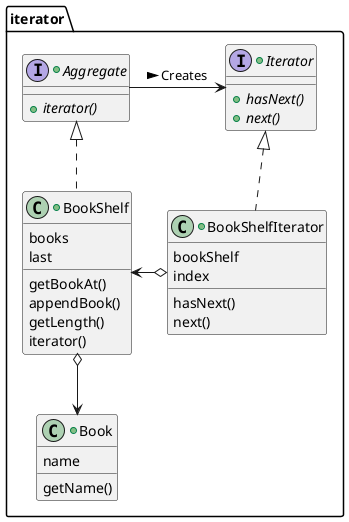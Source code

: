 @startuml
package iterator{
    +interface Aggregate{
        +{abstract} iterator()
    }

    +interface Iterator{
        +{abstract} hasNext()
        +{abstract} next()
    }

    +class BookShelf{
        books
            last
            getBookAt()
            appendBook()
            getLength()
            iterator()
    }

    +class BookShelfIterator{
        bookShelf
            index
            hasNext()
            next()
    }
    +class Book{
        name
            getName()
    }

    Aggregate -> Iterator : Creates >
        BookShelf <-o BookShelfIterator
         Aggregate <|.. BookShelf
         Iterator <|.. BookShelfIterator
        BookShelf o--> Book
}
@enduml
